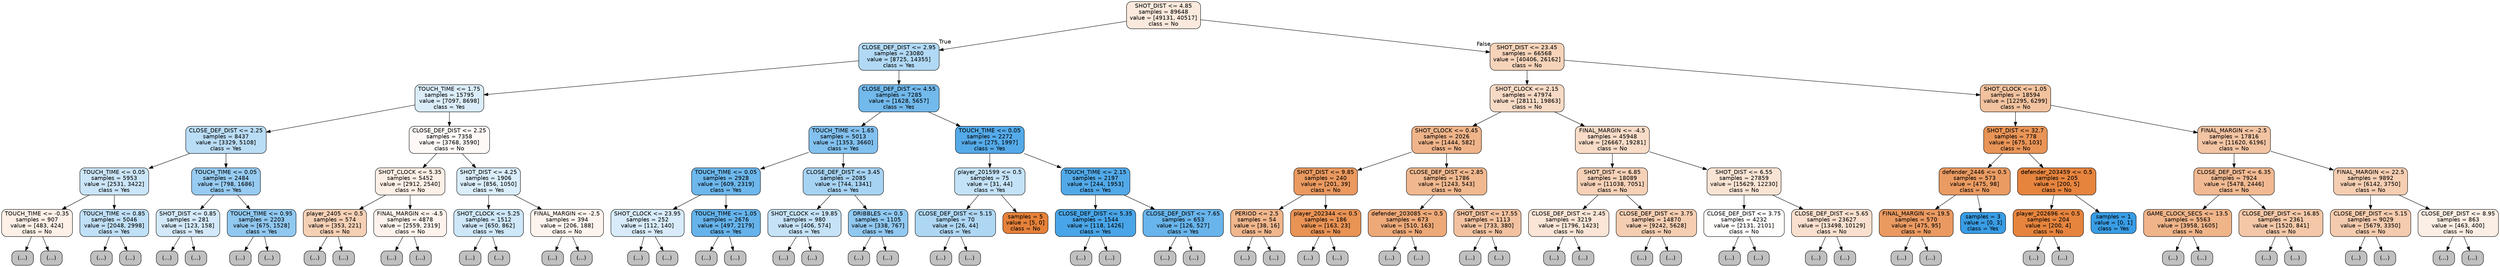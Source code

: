 digraph Tree {
node [shape=box, style="filled, rounded", color="black", fontname=helvetica] ;
edge [fontname=helvetica] ;
0 [label="SHOT_DIST <= 4.85\nsamples = 89648\nvalue = [49131, 40517]\nclass = No", fillcolor="#fae9dc"] ;
1 [label="CLOSE_DEF_DIST <= 2.95\nsamples = 23080\nvalue = [8725, 14355]\nclass = Yes", fillcolor="#b1d9f5"] ;
0 -> 1 [labeldistance=2.5, labelangle=45, headlabel="True"] ;
2 [label="TOUCH_TIME <= 1.75\nsamples = 15795\nvalue = [7097, 8698]\nclass = Yes", fillcolor="#dbedfa"] ;
1 -> 2 ;
3 [label="CLOSE_DEF_DIST <= 2.25\nsamples = 8437\nvalue = [3329, 5108]\nclass = Yes", fillcolor="#baddf6"] ;
2 -> 3 ;
4 [label="TOUCH_TIME <= 0.05\nsamples = 5953\nvalue = [2531, 3422]\nclass = Yes", fillcolor="#cbe5f8"] ;
3 -> 4 ;
5 [label="TOUCH_TIME <= -0.35\nsamples = 907\nvalue = [483, 424]\nclass = No", fillcolor="#fcf0e7"] ;
4 -> 5 ;
6 [label="(...)", fillcolor="#C0C0C0"] ;
5 -> 6 ;
17 [label="(...)", fillcolor="#C0C0C0"] ;
5 -> 17 ;
434 [label="TOUCH_TIME <= 0.85\nsamples = 5046\nvalue = [2048, 2998]\nclass = Yes", fillcolor="#c0e0f7"] ;
4 -> 434 ;
435 [label="(...)", fillcolor="#C0C0C0"] ;
434 -> 435 ;
1612 [label="(...)", fillcolor="#C0C0C0"] ;
434 -> 1612 ;
2849 [label="TOUCH_TIME <= 0.05\nsamples = 2484\nvalue = [798, 1686]\nclass = Yes", fillcolor="#97cbf1"] ;
3 -> 2849 ;
2850 [label="SHOT_DIST <= 0.85\nsamples = 281\nvalue = [123, 158]\nclass = Yes", fillcolor="#d3e9f9"] ;
2849 -> 2850 ;
2851 [label="(...)", fillcolor="#C0C0C0"] ;
2850 -> 2851 ;
2858 [label="(...)", fillcolor="#C0C0C0"] ;
2850 -> 2858 ;
2999 [label="TOUCH_TIME <= 0.95\nsamples = 2203\nvalue = [675, 1528]\nclass = Yes", fillcolor="#90c8f0"] ;
2849 -> 2999 ;
3000 [label="(...)", fillcolor="#C0C0C0"] ;
2999 -> 3000 ;
3651 [label="(...)", fillcolor="#C0C0C0"] ;
2999 -> 3651 ;
4004 [label="CLOSE_DEF_DIST <= 2.25\nsamples = 7358\nvalue = [3768, 3590]\nclass = No", fillcolor="#fef9f6"] ;
2 -> 4004 ;
4005 [label="SHOT_CLOCK <= 5.35\nsamples = 5452\nvalue = [2912, 2540]\nclass = No", fillcolor="#fcefe6"] ;
4004 -> 4005 ;
4006 [label="player_2405 <= 0.5\nsamples = 574\nvalue = [353, 221]\nclass = No", fillcolor="#f5d0b5"] ;
4005 -> 4006 ;
4007 [label="(...)", fillcolor="#C0C0C0"] ;
4006 -> 4007 ;
4278 [label="(...)", fillcolor="#C0C0C0"] ;
4006 -> 4278 ;
4281 [label="FINAL_MARGIN <= -4.5\nsamples = 4878\nvalue = [2559, 2319]\nclass = No", fillcolor="#fdf3ec"] ;
4005 -> 4281 ;
4282 [label="(...)", fillcolor="#C0C0C0"] ;
4281 -> 4282 ;
5305 [label="(...)", fillcolor="#C0C0C0"] ;
4281 -> 5305 ;
6676 [label="SHOT_DIST <= 4.25\nsamples = 1906\nvalue = [856, 1050]\nclass = Yes", fillcolor="#daedfa"] ;
4004 -> 6676 ;
6677 [label="SHOT_CLOCK <= 5.25\nsamples = 1512\nvalue = [650, 862]\nclass = Yes", fillcolor="#cee7f9"] ;
6676 -> 6677 ;
6678 [label="(...)", fillcolor="#C0C0C0"] ;
6677 -> 6678 ;
6759 [label="(...)", fillcolor="#C0C0C0"] ;
6677 -> 6759 ;
7392 [label="FINAL_MARGIN <= -2.5\nsamples = 394\nvalue = [206, 188]\nclass = No", fillcolor="#fdf4ee"] ;
6676 -> 7392 ;
7393 [label="(...)", fillcolor="#C0C0C0"] ;
7392 -> 7393 ;
7468 [label="(...)", fillcolor="#C0C0C0"] ;
7392 -> 7468 ;
7581 [label="CLOSE_DEF_DIST <= 4.55\nsamples = 7285\nvalue = [1628, 5657]\nclass = Yes", fillcolor="#72b9ec"] ;
1 -> 7581 ;
7582 [label="TOUCH_TIME <= 1.65\nsamples = 5013\nvalue = [1353, 3660]\nclass = Yes", fillcolor="#82c1ef"] ;
7581 -> 7582 ;
7583 [label="TOUCH_TIME <= 0.05\nsamples = 2928\nvalue = [609, 2319]\nclass = Yes", fillcolor="#6db7ec"] ;
7582 -> 7583 ;
7584 [label="SHOT_CLOCK <= 23.95\nsamples = 252\nvalue = [112, 140]\nclass = Yes", fillcolor="#d7ebfa"] ;
7583 -> 7584 ;
7585 [label="(...)", fillcolor="#C0C0C0"] ;
7584 -> 7585 ;
7658 [label="(...)", fillcolor="#C0C0C0"] ;
7584 -> 7658 ;
7705 [label="TOUCH_TIME <= 1.05\nsamples = 2676\nvalue = [497, 2179]\nclass = Yes", fillcolor="#66b3eb"] ;
7583 -> 7705 ;
7706 [label="(...)", fillcolor="#C0C0C0"] ;
7705 -> 7706 ;
8439 [label="(...)", fillcolor="#C0C0C0"] ;
7705 -> 8439 ;
8658 [label="CLOSE_DEF_DIST <= 3.45\nsamples = 2085\nvalue = [744, 1341]\nclass = Yes", fillcolor="#a7d3f3"] ;
7582 -> 8658 ;
8659 [label="SHOT_CLOCK <= 19.85\nsamples = 980\nvalue = [406, 574]\nclass = Yes", fillcolor="#c5e2f7"] ;
8658 -> 8659 ;
8660 [label="(...)", fillcolor="#C0C0C0"] ;
8659 -> 8660 ;
9073 [label="(...)", fillcolor="#C0C0C0"] ;
8659 -> 9073 ;
9154 [label="DRIBBLES <= 0.5\nsamples = 1105\nvalue = [338, 767]\nclass = Yes", fillcolor="#90c8f0"] ;
8658 -> 9154 ;
9155 [label="(...)", fillcolor="#C0C0C0"] ;
9154 -> 9155 ;
9190 [label="(...)", fillcolor="#C0C0C0"] ;
9154 -> 9190 ;
9679 [label="TOUCH_TIME <= 0.05\nsamples = 2272\nvalue = [275, 1997]\nclass = Yes", fillcolor="#54aae9"] ;
7581 -> 9679 ;
9680 [label="player_201599 <= 0.5\nsamples = 75\nvalue = [31, 44]\nclass = Yes", fillcolor="#c4e2f7"] ;
9679 -> 9680 ;
9681 [label="CLOSE_DEF_DIST <= 5.15\nsamples = 70\nvalue = [26, 44]\nclass = Yes", fillcolor="#aed7f4"] ;
9680 -> 9681 ;
9682 [label="(...)", fillcolor="#C0C0C0"] ;
9681 -> 9682 ;
9695 [label="(...)", fillcolor="#C0C0C0"] ;
9681 -> 9695 ;
9714 [label="samples = 5\nvalue = [5, 0]\nclass = No", fillcolor="#e58139"] ;
9680 -> 9714 ;
9715 [label="TOUCH_TIME <= 2.15\nsamples = 2197\nvalue = [244, 1953]\nclass = Yes", fillcolor="#52a9e8"] ;
9679 -> 9715 ;
9716 [label="CLOSE_DEF_DIST <= 5.35\nsamples = 1544\nvalue = [118, 1426]\nclass = Yes", fillcolor="#49a5e7"] ;
9715 -> 9716 ;
9717 [label="(...)", fillcolor="#C0C0C0"] ;
9716 -> 9717 ;
9906 [label="(...)", fillcolor="#C0C0C0"] ;
9716 -> 9906 ;
10035 [label="CLOSE_DEF_DIST <= 7.65\nsamples = 653\nvalue = [126, 527]\nclass = Yes", fillcolor="#68b4eb"] ;
9715 -> 10035 ;
10036 [label="(...)", fillcolor="#C0C0C0"] ;
10035 -> 10036 ;
10203 [label="(...)", fillcolor="#C0C0C0"] ;
10035 -> 10203 ;
10220 [label="SHOT_DIST <= 23.45\nsamples = 66568\nvalue = [40406, 26162]\nclass = No", fillcolor="#f6d3b9"] ;
0 -> 10220 [labeldistance=2.5, labelangle=-45, headlabel="False"] ;
10221 [label="SHOT_CLOCK <= 2.15\nsamples = 47974\nvalue = [28111, 19863]\nclass = No", fillcolor="#f7dac5"] ;
10220 -> 10221 ;
10222 [label="SHOT_CLOCK <= 0.45\nsamples = 2026\nvalue = [1444, 582]\nclass = No", fillcolor="#efb489"] ;
10221 -> 10222 ;
10223 [label="SHOT_DIST <= 9.85\nsamples = 240\nvalue = [201, 39]\nclass = No", fillcolor="#ea995f"] ;
10222 -> 10223 ;
10224 [label="PERIOD <= 2.5\nsamples = 54\nvalue = [38, 16]\nclass = No", fillcolor="#f0b68c"] ;
10223 -> 10224 ;
10225 [label="(...)", fillcolor="#C0C0C0"] ;
10224 -> 10225 ;
10246 [label="(...)", fillcolor="#C0C0C0"] ;
10224 -> 10246 ;
10253 [label="player_202344 <= 0.5\nsamples = 186\nvalue = [163, 23]\nclass = No", fillcolor="#e99355"] ;
10223 -> 10253 ;
10254 [label="(...)", fillcolor="#C0C0C0"] ;
10253 -> 10254 ;
10307 [label="(...)", fillcolor="#C0C0C0"] ;
10253 -> 10307 ;
10308 [label="CLOSE_DEF_DIST <= 2.85\nsamples = 1786\nvalue = [1243, 543]\nclass = No", fillcolor="#f0b88f"] ;
10222 -> 10308 ;
10309 [label="defender_203085 <= 0.5\nsamples = 673\nvalue = [510, 163]\nclass = No", fillcolor="#eda978"] ;
10308 -> 10309 ;
10310 [label="(...)", fillcolor="#C0C0C0"] ;
10309 -> 10310 ;
10595 [label="(...)", fillcolor="#C0C0C0"] ;
10309 -> 10595 ;
10596 [label="SHOT_DIST <= 17.55\nsamples = 1113\nvalue = [733, 380]\nclass = No", fillcolor="#f2c2a0"] ;
10308 -> 10596 ;
10597 [label="(...)", fillcolor="#C0C0C0"] ;
10596 -> 10597 ;
10842 [label="(...)", fillcolor="#C0C0C0"] ;
10596 -> 10842 ;
11101 [label="FINAL_MARGIN <= -4.5\nsamples = 45948\nvalue = [26667, 19281]\nclass = No", fillcolor="#f8dcc8"] ;
10221 -> 11101 ;
11102 [label="SHOT_DIST <= 6.85\nsamples = 18089\nvalue = [11038, 7051]\nclass = No", fillcolor="#f6d1b7"] ;
11101 -> 11102 ;
11103 [label="CLOSE_DEF_DIST <= 2.45\nsamples = 3219\nvalue = [1796, 1423]\nclass = No", fillcolor="#fae5d6"] ;
11102 -> 11103 ;
11104 [label="(...)", fillcolor="#C0C0C0"] ;
11103 -> 11104 ;
11999 [label="(...)", fillcolor="#C0C0C0"] ;
11103 -> 11999 ;
12592 [label="CLOSE_DEF_DIST <= 3.75\nsamples = 14870\nvalue = [9242, 5628]\nclass = No", fillcolor="#f5ceb2"] ;
11102 -> 12592 ;
12593 [label="(...)", fillcolor="#C0C0C0"] ;
12592 -> 12593 ;
15424 [label="(...)", fillcolor="#C0C0C0"] ;
12592 -> 15424 ;
19473 [label="SHOT_DIST <= 6.55\nsamples = 27859\nvalue = [15629, 12230]\nclass = No", fillcolor="#f9e4d4"] ;
11101 -> 19473 ;
19474 [label="CLOSE_DEF_DIST <= 3.75\nsamples = 4232\nvalue = [2131, 2101]\nclass = No", fillcolor="#fffdfc"] ;
19473 -> 19474 ;
19475 [label="(...)", fillcolor="#C0C0C0"] ;
19474 -> 19475 ;
21236 [label="(...)", fillcolor="#C0C0C0"] ;
19474 -> 21236 ;
21469 [label="CLOSE_DEF_DIST <= 5.65\nsamples = 23627\nvalue = [13498, 10129]\nclass = No", fillcolor="#f9e0ce"] ;
19473 -> 21469 ;
21470 [label="(...)", fillcolor="#C0C0C0"] ;
21469 -> 21470 ;
29955 [label="(...)", fillcolor="#C0C0C0"] ;
21469 -> 29955 ;
32686 [label="SHOT_CLOCK <= 1.05\nsamples = 18594\nvalue = [12295, 6299]\nclass = No", fillcolor="#f2c29e"] ;
10220 -> 32686 ;
32687 [label="SHOT_DIST <= 32.7\nsamples = 778\nvalue = [675, 103]\nclass = No", fillcolor="#e99457"] ;
32686 -> 32687 ;
32688 [label="defender_2446 <= 0.5\nsamples = 573\nvalue = [475, 98]\nclass = No", fillcolor="#ea9b62"] ;
32687 -> 32688 ;
32689 [label="FINAL_MARGIN <= 19.5\nsamples = 570\nvalue = [475, 95]\nclass = No", fillcolor="#ea9a61"] ;
32688 -> 32689 ;
32690 [label="(...)", fillcolor="#C0C0C0"] ;
32689 -> 32690 ;
32877 [label="(...)", fillcolor="#C0C0C0"] ;
32689 -> 32877 ;
32892 [label="samples = 3\nvalue = [0, 3]\nclass = Yes", fillcolor="#399de5"] ;
32688 -> 32892 ;
32893 [label="defender_203459 <= 0.5\nsamples = 205\nvalue = [200, 5]\nclass = No", fillcolor="#e6843e"] ;
32687 -> 32893 ;
32894 [label="player_202696 <= 0.5\nsamples = 204\nvalue = [200, 4]\nclass = No", fillcolor="#e6843d"] ;
32893 -> 32894 ;
32895 [label="(...)", fillcolor="#C0C0C0"] ;
32894 -> 32895 ;
32902 [label="(...)", fillcolor="#C0C0C0"] ;
32894 -> 32902 ;
32903 [label="samples = 1\nvalue = [0, 1]\nclass = Yes", fillcolor="#399de5"] ;
32893 -> 32903 ;
32904 [label="FINAL_MARGIN <= -2.5\nsamples = 17816\nvalue = [11620, 6196]\nclass = No", fillcolor="#f3c4a3"] ;
32686 -> 32904 ;
32905 [label="CLOSE_DEF_DIST <= 6.35\nsamples = 7924\nvalue = [5478, 2446]\nclass = No", fillcolor="#f1b991"] ;
32904 -> 32905 ;
32906 [label="GAME_CLOCK_SECS <= 13.5\nsamples = 5563\nvalue = [3958, 1605]\nclass = No", fillcolor="#f0b489"] ;
32905 -> 32906 ;
32907 [label="(...)", fillcolor="#C0C0C0"] ;
32906 -> 32907 ;
32992 [label="(...)", fillcolor="#C0C0C0"] ;
32906 -> 32992 ;
35331 [label="CLOSE_DEF_DIST <= 16.85\nsamples = 2361\nvalue = [1520, 841]\nclass = No", fillcolor="#f3c7a7"] ;
32905 -> 35331 ;
35332 [label="(...)", fillcolor="#C0C0C0"] ;
35331 -> 35332 ;
36441 [label="(...)", fillcolor="#C0C0C0"] ;
35331 -> 36441 ;
36468 [label="FINAL_MARGIN <= 22.5\nsamples = 9892\nvalue = [6142, 3750]\nclass = No", fillcolor="#f5ceb2"] ;
32904 -> 36468 ;
36469 [label="CLOSE_DEF_DIST <= 5.15\nsamples = 9029\nvalue = [5679, 3350]\nclass = No", fillcolor="#f4cbae"] ;
36468 -> 36469 ;
36470 [label="(...)", fillcolor="#C0C0C0"] ;
36469 -> 36470 ;
38287 [label="(...)", fillcolor="#C0C0C0"] ;
36469 -> 38287 ;
40702 [label="CLOSE_DEF_DIST <= 8.95\nsamples = 863\nvalue = [463, 400]\nclass = No", fillcolor="#fbeee4"] ;
36468 -> 40702 ;
40703 [label="(...)", fillcolor="#C0C0C0"] ;
40702 -> 40703 ;
41052 [label="(...)", fillcolor="#C0C0C0"] ;
40702 -> 41052 ;
}